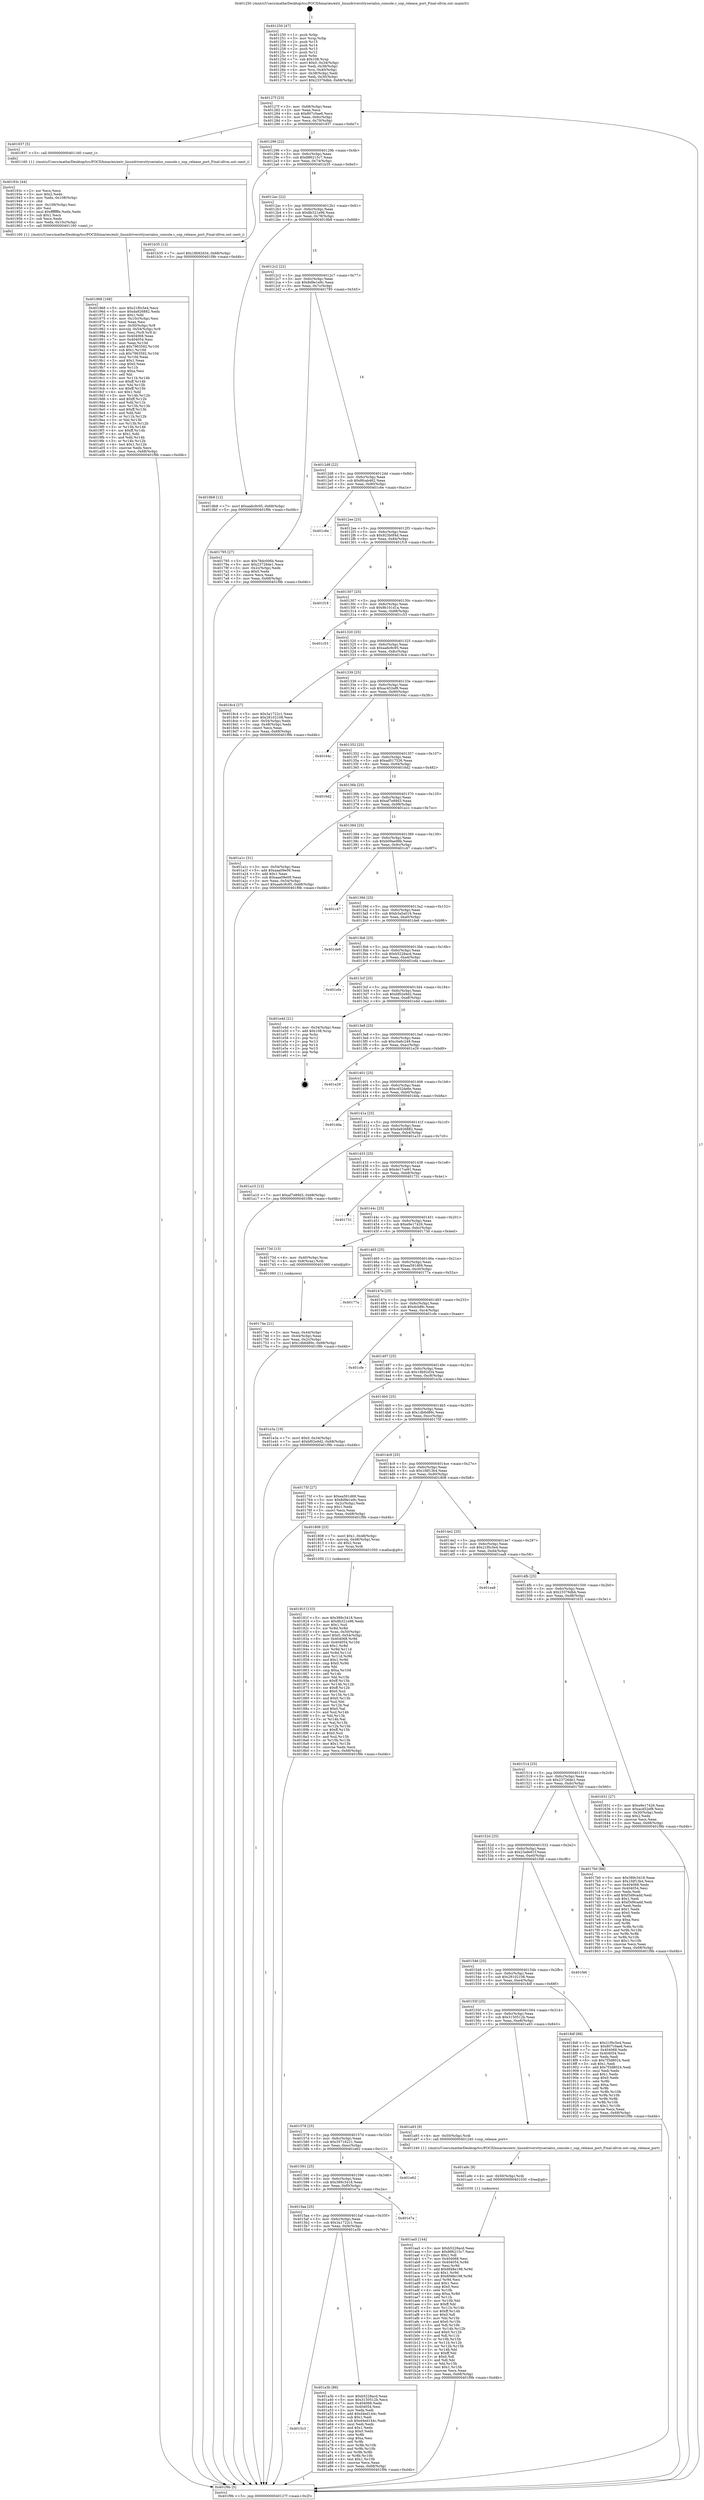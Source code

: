 digraph "0x401250" {
  label = "0x401250 (/mnt/c/Users/mathe/Desktop/tcc/POCII/binaries/extr_linuxdriversttyserialsn_console.c_snp_release_port_Final-ollvm.out::main(0))"
  labelloc = "t"
  node[shape=record]

  Entry [label="",width=0.3,height=0.3,shape=circle,fillcolor=black,style=filled]
  "0x40127f" [label="{
     0x40127f [23]\l
     | [instrs]\l
     &nbsp;&nbsp;0x40127f \<+3\>: mov -0x68(%rbp),%eax\l
     &nbsp;&nbsp;0x401282 \<+2\>: mov %eax,%ecx\l
     &nbsp;&nbsp;0x401284 \<+6\>: sub $0x807c0ae6,%ecx\l
     &nbsp;&nbsp;0x40128a \<+3\>: mov %eax,-0x6c(%rbp)\l
     &nbsp;&nbsp;0x40128d \<+3\>: mov %ecx,-0x70(%rbp)\l
     &nbsp;&nbsp;0x401290 \<+6\>: je 0000000000401937 \<main+0x6e7\>\l
  }"]
  "0x401937" [label="{
     0x401937 [5]\l
     | [instrs]\l
     &nbsp;&nbsp;0x401937 \<+5\>: call 0000000000401160 \<next_i\>\l
     | [calls]\l
     &nbsp;&nbsp;0x401160 \{1\} (/mnt/c/Users/mathe/Desktop/tcc/POCII/binaries/extr_linuxdriversttyserialsn_console.c_snp_release_port_Final-ollvm.out::next_i)\l
  }"]
  "0x401296" [label="{
     0x401296 [22]\l
     | [instrs]\l
     &nbsp;&nbsp;0x401296 \<+5\>: jmp 000000000040129b \<main+0x4b\>\l
     &nbsp;&nbsp;0x40129b \<+3\>: mov -0x6c(%rbp),%eax\l
     &nbsp;&nbsp;0x40129e \<+5\>: sub $0x886215c7,%eax\l
     &nbsp;&nbsp;0x4012a3 \<+3\>: mov %eax,-0x74(%rbp)\l
     &nbsp;&nbsp;0x4012a6 \<+6\>: je 0000000000401b35 \<main+0x8e5\>\l
  }"]
  Exit [label="",width=0.3,height=0.3,shape=circle,fillcolor=black,style=filled,peripheries=2]
  "0x401b35" [label="{
     0x401b35 [12]\l
     | [instrs]\l
     &nbsp;&nbsp;0x401b35 \<+7\>: movl $0x18b92d34,-0x68(%rbp)\l
     &nbsp;&nbsp;0x401b3c \<+5\>: jmp 0000000000401f9b \<main+0xd4b\>\l
  }"]
  "0x4012ac" [label="{
     0x4012ac [22]\l
     | [instrs]\l
     &nbsp;&nbsp;0x4012ac \<+5\>: jmp 00000000004012b1 \<main+0x61\>\l
     &nbsp;&nbsp;0x4012b1 \<+3\>: mov -0x6c(%rbp),%eax\l
     &nbsp;&nbsp;0x4012b4 \<+5\>: sub $0x8b321e96,%eax\l
     &nbsp;&nbsp;0x4012b9 \<+3\>: mov %eax,-0x78(%rbp)\l
     &nbsp;&nbsp;0x4012bc \<+6\>: je 00000000004018b8 \<main+0x668\>\l
  }"]
  "0x401aa5" [label="{
     0x401aa5 [144]\l
     | [instrs]\l
     &nbsp;&nbsp;0x401aa5 \<+5\>: mov $0xb5228acd,%eax\l
     &nbsp;&nbsp;0x401aaa \<+5\>: mov $0x886215c7,%ecx\l
     &nbsp;&nbsp;0x401aaf \<+2\>: mov $0x1,%dl\l
     &nbsp;&nbsp;0x401ab1 \<+7\>: mov 0x404068,%esi\l
     &nbsp;&nbsp;0x401ab8 \<+8\>: mov 0x404054,%r8d\l
     &nbsp;&nbsp;0x401ac0 \<+3\>: mov %esi,%r9d\l
     &nbsp;&nbsp;0x401ac3 \<+7\>: add $0x6f48e198,%r9d\l
     &nbsp;&nbsp;0x401aca \<+4\>: sub $0x1,%r9d\l
     &nbsp;&nbsp;0x401ace \<+7\>: sub $0x6f48e198,%r9d\l
     &nbsp;&nbsp;0x401ad5 \<+4\>: imul %r9d,%esi\l
     &nbsp;&nbsp;0x401ad9 \<+3\>: and $0x1,%esi\l
     &nbsp;&nbsp;0x401adc \<+3\>: cmp $0x0,%esi\l
     &nbsp;&nbsp;0x401adf \<+4\>: sete %r10b\l
     &nbsp;&nbsp;0x401ae3 \<+4\>: cmp $0xa,%r8d\l
     &nbsp;&nbsp;0x401ae7 \<+4\>: setl %r11b\l
     &nbsp;&nbsp;0x401aeb \<+3\>: mov %r10b,%bl\l
     &nbsp;&nbsp;0x401aee \<+3\>: xor $0xff,%bl\l
     &nbsp;&nbsp;0x401af1 \<+3\>: mov %r11b,%r14b\l
     &nbsp;&nbsp;0x401af4 \<+4\>: xor $0xff,%r14b\l
     &nbsp;&nbsp;0x401af8 \<+3\>: xor $0x0,%dl\l
     &nbsp;&nbsp;0x401afb \<+3\>: mov %bl,%r15b\l
     &nbsp;&nbsp;0x401afe \<+4\>: and $0x0,%r15b\l
     &nbsp;&nbsp;0x401b02 \<+3\>: and %dl,%r10b\l
     &nbsp;&nbsp;0x401b05 \<+3\>: mov %r14b,%r12b\l
     &nbsp;&nbsp;0x401b08 \<+4\>: and $0x0,%r12b\l
     &nbsp;&nbsp;0x401b0c \<+3\>: and %dl,%r11b\l
     &nbsp;&nbsp;0x401b0f \<+3\>: or %r10b,%r15b\l
     &nbsp;&nbsp;0x401b12 \<+3\>: or %r11b,%r12b\l
     &nbsp;&nbsp;0x401b15 \<+3\>: xor %r12b,%r15b\l
     &nbsp;&nbsp;0x401b18 \<+3\>: or %r14b,%bl\l
     &nbsp;&nbsp;0x401b1b \<+3\>: xor $0xff,%bl\l
     &nbsp;&nbsp;0x401b1e \<+3\>: or $0x0,%dl\l
     &nbsp;&nbsp;0x401b21 \<+2\>: and %dl,%bl\l
     &nbsp;&nbsp;0x401b23 \<+3\>: or %bl,%r15b\l
     &nbsp;&nbsp;0x401b26 \<+4\>: test $0x1,%r15b\l
     &nbsp;&nbsp;0x401b2a \<+3\>: cmovne %ecx,%eax\l
     &nbsp;&nbsp;0x401b2d \<+3\>: mov %eax,-0x68(%rbp)\l
     &nbsp;&nbsp;0x401b30 \<+5\>: jmp 0000000000401f9b \<main+0xd4b\>\l
  }"]
  "0x4018b8" [label="{
     0x4018b8 [12]\l
     | [instrs]\l
     &nbsp;&nbsp;0x4018b8 \<+7\>: movl $0xaa6c9c95,-0x68(%rbp)\l
     &nbsp;&nbsp;0x4018bf \<+5\>: jmp 0000000000401f9b \<main+0xd4b\>\l
  }"]
  "0x4012c2" [label="{
     0x4012c2 [22]\l
     | [instrs]\l
     &nbsp;&nbsp;0x4012c2 \<+5\>: jmp 00000000004012c7 \<main+0x77\>\l
     &nbsp;&nbsp;0x4012c7 \<+3\>: mov -0x6c(%rbp),%eax\l
     &nbsp;&nbsp;0x4012ca \<+5\>: sub $0x8d9e1e9c,%eax\l
     &nbsp;&nbsp;0x4012cf \<+3\>: mov %eax,-0x7c(%rbp)\l
     &nbsp;&nbsp;0x4012d2 \<+6\>: je 0000000000401795 \<main+0x545\>\l
  }"]
  "0x401a9c" [label="{
     0x401a9c [9]\l
     | [instrs]\l
     &nbsp;&nbsp;0x401a9c \<+4\>: mov -0x50(%rbp),%rdi\l
     &nbsp;&nbsp;0x401aa0 \<+5\>: call 0000000000401030 \<free@plt\>\l
     | [calls]\l
     &nbsp;&nbsp;0x401030 \{1\} (unknown)\l
  }"]
  "0x401795" [label="{
     0x401795 [27]\l
     | [instrs]\l
     &nbsp;&nbsp;0x401795 \<+5\>: mov $0x78dc006b,%eax\l
     &nbsp;&nbsp;0x40179a \<+5\>: mov $0x23726de1,%ecx\l
     &nbsp;&nbsp;0x40179f \<+3\>: mov -0x2c(%rbp),%edx\l
     &nbsp;&nbsp;0x4017a2 \<+3\>: cmp $0x0,%edx\l
     &nbsp;&nbsp;0x4017a5 \<+3\>: cmove %ecx,%eax\l
     &nbsp;&nbsp;0x4017a8 \<+3\>: mov %eax,-0x68(%rbp)\l
     &nbsp;&nbsp;0x4017ab \<+5\>: jmp 0000000000401f9b \<main+0xd4b\>\l
  }"]
  "0x4012d8" [label="{
     0x4012d8 [22]\l
     | [instrs]\l
     &nbsp;&nbsp;0x4012d8 \<+5\>: jmp 00000000004012dd \<main+0x8d\>\l
     &nbsp;&nbsp;0x4012dd \<+3\>: mov -0x6c(%rbp),%eax\l
     &nbsp;&nbsp;0x4012e0 \<+5\>: sub $0x8fcab462,%eax\l
     &nbsp;&nbsp;0x4012e5 \<+3\>: mov %eax,-0x80(%rbp)\l
     &nbsp;&nbsp;0x4012e8 \<+6\>: je 0000000000401c6e \<main+0xa1e\>\l
  }"]
  "0x4015c3" [label="{
     0x4015c3\l
  }", style=dashed]
  "0x401c6e" [label="{
     0x401c6e\l
  }", style=dashed]
  "0x4012ee" [label="{
     0x4012ee [25]\l
     | [instrs]\l
     &nbsp;&nbsp;0x4012ee \<+5\>: jmp 00000000004012f3 \<main+0xa3\>\l
     &nbsp;&nbsp;0x4012f3 \<+3\>: mov -0x6c(%rbp),%eax\l
     &nbsp;&nbsp;0x4012f6 \<+5\>: sub $0x923b0f4d,%eax\l
     &nbsp;&nbsp;0x4012fb \<+6\>: mov %eax,-0x84(%rbp)\l
     &nbsp;&nbsp;0x401301 \<+6\>: je 0000000000401f18 \<main+0xcc8\>\l
  }"]
  "0x401a3b" [label="{
     0x401a3b [88]\l
     | [instrs]\l
     &nbsp;&nbsp;0x401a3b \<+5\>: mov $0xb5228acd,%eax\l
     &nbsp;&nbsp;0x401a40 \<+5\>: mov $0x3150512b,%ecx\l
     &nbsp;&nbsp;0x401a45 \<+7\>: mov 0x404068,%edx\l
     &nbsp;&nbsp;0x401a4c \<+7\>: mov 0x404054,%esi\l
     &nbsp;&nbsp;0x401a53 \<+2\>: mov %edx,%edi\l
     &nbsp;&nbsp;0x401a55 \<+6\>: add $0xd4ed144c,%edi\l
     &nbsp;&nbsp;0x401a5b \<+3\>: sub $0x1,%edi\l
     &nbsp;&nbsp;0x401a5e \<+6\>: sub $0xd4ed144c,%edi\l
     &nbsp;&nbsp;0x401a64 \<+3\>: imul %edi,%edx\l
     &nbsp;&nbsp;0x401a67 \<+3\>: and $0x1,%edx\l
     &nbsp;&nbsp;0x401a6a \<+3\>: cmp $0x0,%edx\l
     &nbsp;&nbsp;0x401a6d \<+4\>: sete %r8b\l
     &nbsp;&nbsp;0x401a71 \<+3\>: cmp $0xa,%esi\l
     &nbsp;&nbsp;0x401a74 \<+4\>: setl %r9b\l
     &nbsp;&nbsp;0x401a78 \<+3\>: mov %r8b,%r10b\l
     &nbsp;&nbsp;0x401a7b \<+3\>: and %r9b,%r10b\l
     &nbsp;&nbsp;0x401a7e \<+3\>: xor %r9b,%r8b\l
     &nbsp;&nbsp;0x401a81 \<+3\>: or %r8b,%r10b\l
     &nbsp;&nbsp;0x401a84 \<+4\>: test $0x1,%r10b\l
     &nbsp;&nbsp;0x401a88 \<+3\>: cmovne %ecx,%eax\l
     &nbsp;&nbsp;0x401a8b \<+3\>: mov %eax,-0x68(%rbp)\l
     &nbsp;&nbsp;0x401a8e \<+5\>: jmp 0000000000401f9b \<main+0xd4b\>\l
  }"]
  "0x401f18" [label="{
     0x401f18\l
  }", style=dashed]
  "0x401307" [label="{
     0x401307 [25]\l
     | [instrs]\l
     &nbsp;&nbsp;0x401307 \<+5\>: jmp 000000000040130c \<main+0xbc\>\l
     &nbsp;&nbsp;0x40130c \<+3\>: mov -0x6c(%rbp),%eax\l
     &nbsp;&nbsp;0x40130f \<+5\>: sub $0x9b101d1a,%eax\l
     &nbsp;&nbsp;0x401314 \<+6\>: mov %eax,-0x88(%rbp)\l
     &nbsp;&nbsp;0x40131a \<+6\>: je 0000000000401c53 \<main+0xa03\>\l
  }"]
  "0x4015aa" [label="{
     0x4015aa [25]\l
     | [instrs]\l
     &nbsp;&nbsp;0x4015aa \<+5\>: jmp 00000000004015af \<main+0x35f\>\l
     &nbsp;&nbsp;0x4015af \<+3\>: mov -0x6c(%rbp),%eax\l
     &nbsp;&nbsp;0x4015b2 \<+5\>: sub $0x3a1722c1,%eax\l
     &nbsp;&nbsp;0x4015b7 \<+6\>: mov %eax,-0xf4(%rbp)\l
     &nbsp;&nbsp;0x4015bd \<+6\>: je 0000000000401a3b \<main+0x7eb\>\l
  }"]
  "0x401c53" [label="{
     0x401c53\l
  }", style=dashed]
  "0x401320" [label="{
     0x401320 [25]\l
     | [instrs]\l
     &nbsp;&nbsp;0x401320 \<+5\>: jmp 0000000000401325 \<main+0xd5\>\l
     &nbsp;&nbsp;0x401325 \<+3\>: mov -0x6c(%rbp),%eax\l
     &nbsp;&nbsp;0x401328 \<+5\>: sub $0xaa6c9c95,%eax\l
     &nbsp;&nbsp;0x40132d \<+6\>: mov %eax,-0x8c(%rbp)\l
     &nbsp;&nbsp;0x401333 \<+6\>: je 00000000004018c4 \<main+0x674\>\l
  }"]
  "0x401e7a" [label="{
     0x401e7a\l
  }", style=dashed]
  "0x4018c4" [label="{
     0x4018c4 [27]\l
     | [instrs]\l
     &nbsp;&nbsp;0x4018c4 \<+5\>: mov $0x3a1722c1,%eax\l
     &nbsp;&nbsp;0x4018c9 \<+5\>: mov $0x28102108,%ecx\l
     &nbsp;&nbsp;0x4018ce \<+3\>: mov -0x54(%rbp),%edx\l
     &nbsp;&nbsp;0x4018d1 \<+3\>: cmp -0x48(%rbp),%edx\l
     &nbsp;&nbsp;0x4018d4 \<+3\>: cmovl %ecx,%eax\l
     &nbsp;&nbsp;0x4018d7 \<+3\>: mov %eax,-0x68(%rbp)\l
     &nbsp;&nbsp;0x4018da \<+5\>: jmp 0000000000401f9b \<main+0xd4b\>\l
  }"]
  "0x401339" [label="{
     0x401339 [25]\l
     | [instrs]\l
     &nbsp;&nbsp;0x401339 \<+5\>: jmp 000000000040133e \<main+0xee\>\l
     &nbsp;&nbsp;0x40133e \<+3\>: mov -0x6c(%rbp),%eax\l
     &nbsp;&nbsp;0x401341 \<+5\>: sub $0xac452ef8,%eax\l
     &nbsp;&nbsp;0x401346 \<+6\>: mov %eax,-0x90(%rbp)\l
     &nbsp;&nbsp;0x40134c \<+6\>: je 000000000040164c \<main+0x3fc\>\l
  }"]
  "0x401591" [label="{
     0x401591 [25]\l
     | [instrs]\l
     &nbsp;&nbsp;0x401591 \<+5\>: jmp 0000000000401596 \<main+0x346\>\l
     &nbsp;&nbsp;0x401596 \<+3\>: mov -0x6c(%rbp),%eax\l
     &nbsp;&nbsp;0x401599 \<+5\>: sub $0x389c3418,%eax\l
     &nbsp;&nbsp;0x40159e \<+6\>: mov %eax,-0xf0(%rbp)\l
     &nbsp;&nbsp;0x4015a4 \<+6\>: je 0000000000401e7a \<main+0xc2a\>\l
  }"]
  "0x40164c" [label="{
     0x40164c\l
  }", style=dashed]
  "0x401352" [label="{
     0x401352 [25]\l
     | [instrs]\l
     &nbsp;&nbsp;0x401352 \<+5\>: jmp 0000000000401357 \<main+0x107\>\l
     &nbsp;&nbsp;0x401357 \<+3\>: mov -0x6c(%rbp),%eax\l
     &nbsp;&nbsp;0x40135a \<+5\>: sub $0xad017526,%eax\l
     &nbsp;&nbsp;0x40135f \<+6\>: mov %eax,-0x94(%rbp)\l
     &nbsp;&nbsp;0x401365 \<+6\>: je 00000000004016d2 \<main+0x482\>\l
  }"]
  "0x401e62" [label="{
     0x401e62\l
  }", style=dashed]
  "0x4016d2" [label="{
     0x4016d2\l
  }", style=dashed]
  "0x40136b" [label="{
     0x40136b [25]\l
     | [instrs]\l
     &nbsp;&nbsp;0x40136b \<+5\>: jmp 0000000000401370 \<main+0x120\>\l
     &nbsp;&nbsp;0x401370 \<+3\>: mov -0x6c(%rbp),%eax\l
     &nbsp;&nbsp;0x401373 \<+5\>: sub $0xaf7e89d3,%eax\l
     &nbsp;&nbsp;0x401378 \<+6\>: mov %eax,-0x98(%rbp)\l
     &nbsp;&nbsp;0x40137e \<+6\>: je 0000000000401a1c \<main+0x7cc\>\l
  }"]
  "0x401578" [label="{
     0x401578 [25]\l
     | [instrs]\l
     &nbsp;&nbsp;0x401578 \<+5\>: jmp 000000000040157d \<main+0x32d\>\l
     &nbsp;&nbsp;0x40157d \<+3\>: mov -0x6c(%rbp),%eax\l
     &nbsp;&nbsp;0x401580 \<+5\>: sub $0x35716221,%eax\l
     &nbsp;&nbsp;0x401585 \<+6\>: mov %eax,-0xec(%rbp)\l
     &nbsp;&nbsp;0x40158b \<+6\>: je 0000000000401e62 \<main+0xc12\>\l
  }"]
  "0x401a1c" [label="{
     0x401a1c [31]\l
     | [instrs]\l
     &nbsp;&nbsp;0x401a1c \<+3\>: mov -0x54(%rbp),%eax\l
     &nbsp;&nbsp;0x401a1f \<+5\>: add $0xaaa09e09,%eax\l
     &nbsp;&nbsp;0x401a24 \<+3\>: add $0x1,%eax\l
     &nbsp;&nbsp;0x401a27 \<+5\>: sub $0xaaa09e09,%eax\l
     &nbsp;&nbsp;0x401a2c \<+3\>: mov %eax,-0x54(%rbp)\l
     &nbsp;&nbsp;0x401a2f \<+7\>: movl $0xaa6c9c95,-0x68(%rbp)\l
     &nbsp;&nbsp;0x401a36 \<+5\>: jmp 0000000000401f9b \<main+0xd4b\>\l
  }"]
  "0x401384" [label="{
     0x401384 [25]\l
     | [instrs]\l
     &nbsp;&nbsp;0x401384 \<+5\>: jmp 0000000000401389 \<main+0x139\>\l
     &nbsp;&nbsp;0x401389 \<+3\>: mov -0x6c(%rbp),%eax\l
     &nbsp;&nbsp;0x40138c \<+5\>: sub $0xb09ae98b,%eax\l
     &nbsp;&nbsp;0x401391 \<+6\>: mov %eax,-0x9c(%rbp)\l
     &nbsp;&nbsp;0x401397 \<+6\>: je 0000000000401c47 \<main+0x9f7\>\l
  }"]
  "0x401a93" [label="{
     0x401a93 [9]\l
     | [instrs]\l
     &nbsp;&nbsp;0x401a93 \<+4\>: mov -0x50(%rbp),%rdi\l
     &nbsp;&nbsp;0x401a97 \<+5\>: call 0000000000401240 \<snp_release_port\>\l
     | [calls]\l
     &nbsp;&nbsp;0x401240 \{1\} (/mnt/c/Users/mathe/Desktop/tcc/POCII/binaries/extr_linuxdriversttyserialsn_console.c_snp_release_port_Final-ollvm.out::snp_release_port)\l
  }"]
  "0x401c47" [label="{
     0x401c47\l
  }", style=dashed]
  "0x40139d" [label="{
     0x40139d [25]\l
     | [instrs]\l
     &nbsp;&nbsp;0x40139d \<+5\>: jmp 00000000004013a2 \<main+0x152\>\l
     &nbsp;&nbsp;0x4013a2 \<+3\>: mov -0x6c(%rbp),%eax\l
     &nbsp;&nbsp;0x4013a5 \<+5\>: sub $0xb3a5a016,%eax\l
     &nbsp;&nbsp;0x4013aa \<+6\>: mov %eax,-0xa0(%rbp)\l
     &nbsp;&nbsp;0x4013b0 \<+6\>: je 0000000000401de6 \<main+0xb96\>\l
  }"]
  "0x401968" [label="{
     0x401968 [168]\l
     | [instrs]\l
     &nbsp;&nbsp;0x401968 \<+5\>: mov $0x21f0c5e4,%ecx\l
     &nbsp;&nbsp;0x40196d \<+5\>: mov $0xda926882,%edx\l
     &nbsp;&nbsp;0x401972 \<+3\>: mov $0x1,%dil\l
     &nbsp;&nbsp;0x401975 \<+6\>: mov -0x10c(%rbp),%esi\l
     &nbsp;&nbsp;0x40197b \<+3\>: imul %eax,%esi\l
     &nbsp;&nbsp;0x40197e \<+4\>: mov -0x50(%rbp),%r8\l
     &nbsp;&nbsp;0x401982 \<+4\>: movslq -0x54(%rbp),%r9\l
     &nbsp;&nbsp;0x401986 \<+4\>: mov %esi,(%r8,%r9,4)\l
     &nbsp;&nbsp;0x40198a \<+7\>: mov 0x404068,%eax\l
     &nbsp;&nbsp;0x401991 \<+7\>: mov 0x404054,%esi\l
     &nbsp;&nbsp;0x401998 \<+3\>: mov %eax,%r10d\l
     &nbsp;&nbsp;0x40199b \<+7\>: add $0x7963592,%r10d\l
     &nbsp;&nbsp;0x4019a2 \<+4\>: sub $0x1,%r10d\l
     &nbsp;&nbsp;0x4019a6 \<+7\>: sub $0x7963592,%r10d\l
     &nbsp;&nbsp;0x4019ad \<+4\>: imul %r10d,%eax\l
     &nbsp;&nbsp;0x4019b1 \<+3\>: and $0x1,%eax\l
     &nbsp;&nbsp;0x4019b4 \<+3\>: cmp $0x0,%eax\l
     &nbsp;&nbsp;0x4019b7 \<+4\>: sete %r11b\l
     &nbsp;&nbsp;0x4019bb \<+3\>: cmp $0xa,%esi\l
     &nbsp;&nbsp;0x4019be \<+3\>: setl %bl\l
     &nbsp;&nbsp;0x4019c1 \<+3\>: mov %r11b,%r14b\l
     &nbsp;&nbsp;0x4019c4 \<+4\>: xor $0xff,%r14b\l
     &nbsp;&nbsp;0x4019c8 \<+3\>: mov %bl,%r15b\l
     &nbsp;&nbsp;0x4019cb \<+4\>: xor $0xff,%r15b\l
     &nbsp;&nbsp;0x4019cf \<+4\>: xor $0x1,%dil\l
     &nbsp;&nbsp;0x4019d3 \<+3\>: mov %r14b,%r12b\l
     &nbsp;&nbsp;0x4019d6 \<+4\>: and $0xff,%r12b\l
     &nbsp;&nbsp;0x4019da \<+3\>: and %dil,%r11b\l
     &nbsp;&nbsp;0x4019dd \<+3\>: mov %r15b,%r13b\l
     &nbsp;&nbsp;0x4019e0 \<+4\>: and $0xff,%r13b\l
     &nbsp;&nbsp;0x4019e4 \<+3\>: and %dil,%bl\l
     &nbsp;&nbsp;0x4019e7 \<+3\>: or %r11b,%r12b\l
     &nbsp;&nbsp;0x4019ea \<+3\>: or %bl,%r13b\l
     &nbsp;&nbsp;0x4019ed \<+3\>: xor %r13b,%r12b\l
     &nbsp;&nbsp;0x4019f0 \<+3\>: or %r15b,%r14b\l
     &nbsp;&nbsp;0x4019f3 \<+4\>: xor $0xff,%r14b\l
     &nbsp;&nbsp;0x4019f7 \<+4\>: or $0x1,%dil\l
     &nbsp;&nbsp;0x4019fb \<+3\>: and %dil,%r14b\l
     &nbsp;&nbsp;0x4019fe \<+3\>: or %r14b,%r12b\l
     &nbsp;&nbsp;0x401a01 \<+4\>: test $0x1,%r12b\l
     &nbsp;&nbsp;0x401a05 \<+3\>: cmovne %edx,%ecx\l
     &nbsp;&nbsp;0x401a08 \<+3\>: mov %ecx,-0x68(%rbp)\l
     &nbsp;&nbsp;0x401a0b \<+5\>: jmp 0000000000401f9b \<main+0xd4b\>\l
  }"]
  "0x401de6" [label="{
     0x401de6\l
  }", style=dashed]
  "0x4013b6" [label="{
     0x4013b6 [25]\l
     | [instrs]\l
     &nbsp;&nbsp;0x4013b6 \<+5\>: jmp 00000000004013bb \<main+0x16b\>\l
     &nbsp;&nbsp;0x4013bb \<+3\>: mov -0x6c(%rbp),%eax\l
     &nbsp;&nbsp;0x4013be \<+5\>: sub $0xb5228acd,%eax\l
     &nbsp;&nbsp;0x4013c3 \<+6\>: mov %eax,-0xa4(%rbp)\l
     &nbsp;&nbsp;0x4013c9 \<+6\>: je 0000000000401efa \<main+0xcaa\>\l
  }"]
  "0x40193c" [label="{
     0x40193c [44]\l
     | [instrs]\l
     &nbsp;&nbsp;0x40193c \<+2\>: xor %ecx,%ecx\l
     &nbsp;&nbsp;0x40193e \<+5\>: mov $0x2,%edx\l
     &nbsp;&nbsp;0x401943 \<+6\>: mov %edx,-0x108(%rbp)\l
     &nbsp;&nbsp;0x401949 \<+1\>: cltd\l
     &nbsp;&nbsp;0x40194a \<+6\>: mov -0x108(%rbp),%esi\l
     &nbsp;&nbsp;0x401950 \<+2\>: idiv %esi\l
     &nbsp;&nbsp;0x401952 \<+6\>: imul $0xfffffffe,%edx,%edx\l
     &nbsp;&nbsp;0x401958 \<+3\>: sub $0x1,%ecx\l
     &nbsp;&nbsp;0x40195b \<+2\>: sub %ecx,%edx\l
     &nbsp;&nbsp;0x40195d \<+6\>: mov %edx,-0x10c(%rbp)\l
     &nbsp;&nbsp;0x401963 \<+5\>: call 0000000000401160 \<next_i\>\l
     | [calls]\l
     &nbsp;&nbsp;0x401160 \{1\} (/mnt/c/Users/mathe/Desktop/tcc/POCII/binaries/extr_linuxdriversttyserialsn_console.c_snp_release_port_Final-ollvm.out::next_i)\l
  }"]
  "0x401efa" [label="{
     0x401efa\l
  }", style=dashed]
  "0x4013cf" [label="{
     0x4013cf [25]\l
     | [instrs]\l
     &nbsp;&nbsp;0x4013cf \<+5\>: jmp 00000000004013d4 \<main+0x184\>\l
     &nbsp;&nbsp;0x4013d4 \<+3\>: mov -0x6c(%rbp),%eax\l
     &nbsp;&nbsp;0x4013d7 \<+5\>: sub $0xbf02e9d2,%eax\l
     &nbsp;&nbsp;0x4013dc \<+6\>: mov %eax,-0xa8(%rbp)\l
     &nbsp;&nbsp;0x4013e2 \<+6\>: je 0000000000401e4d \<main+0xbfd\>\l
  }"]
  "0x40155f" [label="{
     0x40155f [25]\l
     | [instrs]\l
     &nbsp;&nbsp;0x40155f \<+5\>: jmp 0000000000401564 \<main+0x314\>\l
     &nbsp;&nbsp;0x401564 \<+3\>: mov -0x6c(%rbp),%eax\l
     &nbsp;&nbsp;0x401567 \<+5\>: sub $0x3150512b,%eax\l
     &nbsp;&nbsp;0x40156c \<+6\>: mov %eax,-0xe8(%rbp)\l
     &nbsp;&nbsp;0x401572 \<+6\>: je 0000000000401a93 \<main+0x843\>\l
  }"]
  "0x401e4d" [label="{
     0x401e4d [21]\l
     | [instrs]\l
     &nbsp;&nbsp;0x401e4d \<+3\>: mov -0x34(%rbp),%eax\l
     &nbsp;&nbsp;0x401e50 \<+7\>: add $0x108,%rsp\l
     &nbsp;&nbsp;0x401e57 \<+1\>: pop %rbx\l
     &nbsp;&nbsp;0x401e58 \<+2\>: pop %r12\l
     &nbsp;&nbsp;0x401e5a \<+2\>: pop %r13\l
     &nbsp;&nbsp;0x401e5c \<+2\>: pop %r14\l
     &nbsp;&nbsp;0x401e5e \<+2\>: pop %r15\l
     &nbsp;&nbsp;0x401e60 \<+1\>: pop %rbp\l
     &nbsp;&nbsp;0x401e61 \<+1\>: ret\l
  }"]
  "0x4013e8" [label="{
     0x4013e8 [25]\l
     | [instrs]\l
     &nbsp;&nbsp;0x4013e8 \<+5\>: jmp 00000000004013ed \<main+0x19d\>\l
     &nbsp;&nbsp;0x4013ed \<+3\>: mov -0x6c(%rbp),%eax\l
     &nbsp;&nbsp;0x4013f0 \<+5\>: sub $0xc0a6c249,%eax\l
     &nbsp;&nbsp;0x4013f5 \<+6\>: mov %eax,-0xac(%rbp)\l
     &nbsp;&nbsp;0x4013fb \<+6\>: je 0000000000401e29 \<main+0xbd9\>\l
  }"]
  "0x4018df" [label="{
     0x4018df [88]\l
     | [instrs]\l
     &nbsp;&nbsp;0x4018df \<+5\>: mov $0x21f0c5e4,%eax\l
     &nbsp;&nbsp;0x4018e4 \<+5\>: mov $0x807c0ae6,%ecx\l
     &nbsp;&nbsp;0x4018e9 \<+7\>: mov 0x404068,%edx\l
     &nbsp;&nbsp;0x4018f0 \<+7\>: mov 0x404054,%esi\l
     &nbsp;&nbsp;0x4018f7 \<+2\>: mov %edx,%edi\l
     &nbsp;&nbsp;0x4018f9 \<+6\>: sub $0x7f3d8024,%edi\l
     &nbsp;&nbsp;0x4018ff \<+3\>: sub $0x1,%edi\l
     &nbsp;&nbsp;0x401902 \<+6\>: add $0x7f3d8024,%edi\l
     &nbsp;&nbsp;0x401908 \<+3\>: imul %edi,%edx\l
     &nbsp;&nbsp;0x40190b \<+3\>: and $0x1,%edx\l
     &nbsp;&nbsp;0x40190e \<+3\>: cmp $0x0,%edx\l
     &nbsp;&nbsp;0x401911 \<+4\>: sete %r8b\l
     &nbsp;&nbsp;0x401915 \<+3\>: cmp $0xa,%esi\l
     &nbsp;&nbsp;0x401918 \<+4\>: setl %r9b\l
     &nbsp;&nbsp;0x40191c \<+3\>: mov %r8b,%r10b\l
     &nbsp;&nbsp;0x40191f \<+3\>: and %r9b,%r10b\l
     &nbsp;&nbsp;0x401922 \<+3\>: xor %r9b,%r8b\l
     &nbsp;&nbsp;0x401925 \<+3\>: or %r8b,%r10b\l
     &nbsp;&nbsp;0x401928 \<+4\>: test $0x1,%r10b\l
     &nbsp;&nbsp;0x40192c \<+3\>: cmovne %ecx,%eax\l
     &nbsp;&nbsp;0x40192f \<+3\>: mov %eax,-0x68(%rbp)\l
     &nbsp;&nbsp;0x401932 \<+5\>: jmp 0000000000401f9b \<main+0xd4b\>\l
  }"]
  "0x401e29" [label="{
     0x401e29\l
  }", style=dashed]
  "0x401401" [label="{
     0x401401 [25]\l
     | [instrs]\l
     &nbsp;&nbsp;0x401401 \<+5\>: jmp 0000000000401406 \<main+0x1b6\>\l
     &nbsp;&nbsp;0x401406 \<+3\>: mov -0x6c(%rbp),%eax\l
     &nbsp;&nbsp;0x401409 \<+5\>: sub $0xc452de6e,%eax\l
     &nbsp;&nbsp;0x40140e \<+6\>: mov %eax,-0xb0(%rbp)\l
     &nbsp;&nbsp;0x401414 \<+6\>: je 0000000000401dda \<main+0xb8a\>\l
  }"]
  "0x401546" [label="{
     0x401546 [25]\l
     | [instrs]\l
     &nbsp;&nbsp;0x401546 \<+5\>: jmp 000000000040154b \<main+0x2fb\>\l
     &nbsp;&nbsp;0x40154b \<+3\>: mov -0x6c(%rbp),%eax\l
     &nbsp;&nbsp;0x40154e \<+5\>: sub $0x28102108,%eax\l
     &nbsp;&nbsp;0x401553 \<+6\>: mov %eax,-0xe4(%rbp)\l
     &nbsp;&nbsp;0x401559 \<+6\>: je 00000000004018df \<main+0x68f\>\l
  }"]
  "0x401dda" [label="{
     0x401dda\l
  }", style=dashed]
  "0x40141a" [label="{
     0x40141a [25]\l
     | [instrs]\l
     &nbsp;&nbsp;0x40141a \<+5\>: jmp 000000000040141f \<main+0x1cf\>\l
     &nbsp;&nbsp;0x40141f \<+3\>: mov -0x6c(%rbp),%eax\l
     &nbsp;&nbsp;0x401422 \<+5\>: sub $0xda926882,%eax\l
     &nbsp;&nbsp;0x401427 \<+6\>: mov %eax,-0xb4(%rbp)\l
     &nbsp;&nbsp;0x40142d \<+6\>: je 0000000000401a10 \<main+0x7c0\>\l
  }"]
  "0x401f46" [label="{
     0x401f46\l
  }", style=dashed]
  "0x401a10" [label="{
     0x401a10 [12]\l
     | [instrs]\l
     &nbsp;&nbsp;0x401a10 \<+7\>: movl $0xaf7e89d3,-0x68(%rbp)\l
     &nbsp;&nbsp;0x401a17 \<+5\>: jmp 0000000000401f9b \<main+0xd4b\>\l
  }"]
  "0x401433" [label="{
     0x401433 [25]\l
     | [instrs]\l
     &nbsp;&nbsp;0x401433 \<+5\>: jmp 0000000000401438 \<main+0x1e8\>\l
     &nbsp;&nbsp;0x401438 \<+3\>: mov -0x6c(%rbp),%eax\l
     &nbsp;&nbsp;0x40143b \<+5\>: sub $0xde17ce91,%eax\l
     &nbsp;&nbsp;0x401440 \<+6\>: mov %eax,-0xb8(%rbp)\l
     &nbsp;&nbsp;0x401446 \<+6\>: je 0000000000401731 \<main+0x4e1\>\l
  }"]
  "0x40181f" [label="{
     0x40181f [153]\l
     | [instrs]\l
     &nbsp;&nbsp;0x40181f \<+5\>: mov $0x389c3418,%ecx\l
     &nbsp;&nbsp;0x401824 \<+5\>: mov $0x8b321e96,%edx\l
     &nbsp;&nbsp;0x401829 \<+3\>: mov $0x1,%sil\l
     &nbsp;&nbsp;0x40182c \<+3\>: xor %r8d,%r8d\l
     &nbsp;&nbsp;0x40182f \<+4\>: mov %rax,-0x50(%rbp)\l
     &nbsp;&nbsp;0x401833 \<+7\>: movl $0x0,-0x54(%rbp)\l
     &nbsp;&nbsp;0x40183a \<+8\>: mov 0x404068,%r9d\l
     &nbsp;&nbsp;0x401842 \<+8\>: mov 0x404054,%r10d\l
     &nbsp;&nbsp;0x40184a \<+4\>: sub $0x1,%r8d\l
     &nbsp;&nbsp;0x40184e \<+3\>: mov %r9d,%r11d\l
     &nbsp;&nbsp;0x401851 \<+3\>: add %r8d,%r11d\l
     &nbsp;&nbsp;0x401854 \<+4\>: imul %r11d,%r9d\l
     &nbsp;&nbsp;0x401858 \<+4\>: and $0x1,%r9d\l
     &nbsp;&nbsp;0x40185c \<+4\>: cmp $0x0,%r9d\l
     &nbsp;&nbsp;0x401860 \<+3\>: sete %bl\l
     &nbsp;&nbsp;0x401863 \<+4\>: cmp $0xa,%r10d\l
     &nbsp;&nbsp;0x401867 \<+4\>: setl %r14b\l
     &nbsp;&nbsp;0x40186b \<+3\>: mov %bl,%r15b\l
     &nbsp;&nbsp;0x40186e \<+4\>: xor $0xff,%r15b\l
     &nbsp;&nbsp;0x401872 \<+3\>: mov %r14b,%r12b\l
     &nbsp;&nbsp;0x401875 \<+4\>: xor $0xff,%r12b\l
     &nbsp;&nbsp;0x401879 \<+4\>: xor $0x0,%sil\l
     &nbsp;&nbsp;0x40187d \<+3\>: mov %r15b,%r13b\l
     &nbsp;&nbsp;0x401880 \<+4\>: and $0x0,%r13b\l
     &nbsp;&nbsp;0x401884 \<+3\>: and %sil,%bl\l
     &nbsp;&nbsp;0x401887 \<+3\>: mov %r12b,%al\l
     &nbsp;&nbsp;0x40188a \<+2\>: and $0x0,%al\l
     &nbsp;&nbsp;0x40188c \<+3\>: and %sil,%r14b\l
     &nbsp;&nbsp;0x40188f \<+3\>: or %bl,%r13b\l
     &nbsp;&nbsp;0x401892 \<+3\>: or %r14b,%al\l
     &nbsp;&nbsp;0x401895 \<+3\>: xor %al,%r13b\l
     &nbsp;&nbsp;0x401898 \<+3\>: or %r12b,%r15b\l
     &nbsp;&nbsp;0x40189b \<+4\>: xor $0xff,%r15b\l
     &nbsp;&nbsp;0x40189f \<+4\>: or $0x0,%sil\l
     &nbsp;&nbsp;0x4018a3 \<+3\>: and %sil,%r15b\l
     &nbsp;&nbsp;0x4018a6 \<+3\>: or %r15b,%r13b\l
     &nbsp;&nbsp;0x4018a9 \<+4\>: test $0x1,%r13b\l
     &nbsp;&nbsp;0x4018ad \<+3\>: cmovne %edx,%ecx\l
     &nbsp;&nbsp;0x4018b0 \<+3\>: mov %ecx,-0x68(%rbp)\l
     &nbsp;&nbsp;0x4018b3 \<+5\>: jmp 0000000000401f9b \<main+0xd4b\>\l
  }"]
  "0x401731" [label="{
     0x401731\l
  }", style=dashed]
  "0x40144c" [label="{
     0x40144c [25]\l
     | [instrs]\l
     &nbsp;&nbsp;0x40144c \<+5\>: jmp 0000000000401451 \<main+0x201\>\l
     &nbsp;&nbsp;0x401451 \<+3\>: mov -0x6c(%rbp),%eax\l
     &nbsp;&nbsp;0x401454 \<+5\>: sub $0xe9e17426,%eax\l
     &nbsp;&nbsp;0x401459 \<+6\>: mov %eax,-0xbc(%rbp)\l
     &nbsp;&nbsp;0x40145f \<+6\>: je 000000000040173d \<main+0x4ed\>\l
  }"]
  "0x40152d" [label="{
     0x40152d [25]\l
     | [instrs]\l
     &nbsp;&nbsp;0x40152d \<+5\>: jmp 0000000000401532 \<main+0x2e2\>\l
     &nbsp;&nbsp;0x401532 \<+3\>: mov -0x6c(%rbp),%eax\l
     &nbsp;&nbsp;0x401535 \<+5\>: sub $0x23a9e61f,%eax\l
     &nbsp;&nbsp;0x40153a \<+6\>: mov %eax,-0xe0(%rbp)\l
     &nbsp;&nbsp;0x401540 \<+6\>: je 0000000000401f46 \<main+0xcf6\>\l
  }"]
  "0x40173d" [label="{
     0x40173d [13]\l
     | [instrs]\l
     &nbsp;&nbsp;0x40173d \<+4\>: mov -0x40(%rbp),%rax\l
     &nbsp;&nbsp;0x401741 \<+4\>: mov 0x8(%rax),%rdi\l
     &nbsp;&nbsp;0x401745 \<+5\>: call 0000000000401060 \<atoi@plt\>\l
     | [calls]\l
     &nbsp;&nbsp;0x401060 \{1\} (unknown)\l
  }"]
  "0x401465" [label="{
     0x401465 [25]\l
     | [instrs]\l
     &nbsp;&nbsp;0x401465 \<+5\>: jmp 000000000040146a \<main+0x21a\>\l
     &nbsp;&nbsp;0x40146a \<+3\>: mov -0x6c(%rbp),%eax\l
     &nbsp;&nbsp;0x40146d \<+5\>: sub $0xea591d69,%eax\l
     &nbsp;&nbsp;0x401472 \<+6\>: mov %eax,-0xc0(%rbp)\l
     &nbsp;&nbsp;0x401478 \<+6\>: je 000000000040177a \<main+0x52a\>\l
  }"]
  "0x4017b0" [label="{
     0x4017b0 [88]\l
     | [instrs]\l
     &nbsp;&nbsp;0x4017b0 \<+5\>: mov $0x389c3418,%eax\l
     &nbsp;&nbsp;0x4017b5 \<+5\>: mov $0x1fdf13b4,%ecx\l
     &nbsp;&nbsp;0x4017ba \<+7\>: mov 0x404068,%edx\l
     &nbsp;&nbsp;0x4017c1 \<+7\>: mov 0x404054,%esi\l
     &nbsp;&nbsp;0x4017c8 \<+2\>: mov %edx,%edi\l
     &nbsp;&nbsp;0x4017ca \<+6\>: add $0xf3d9cadd,%edi\l
     &nbsp;&nbsp;0x4017d0 \<+3\>: sub $0x1,%edi\l
     &nbsp;&nbsp;0x4017d3 \<+6\>: sub $0xf3d9cadd,%edi\l
     &nbsp;&nbsp;0x4017d9 \<+3\>: imul %edi,%edx\l
     &nbsp;&nbsp;0x4017dc \<+3\>: and $0x1,%edx\l
     &nbsp;&nbsp;0x4017df \<+3\>: cmp $0x0,%edx\l
     &nbsp;&nbsp;0x4017e2 \<+4\>: sete %r8b\l
     &nbsp;&nbsp;0x4017e6 \<+3\>: cmp $0xa,%esi\l
     &nbsp;&nbsp;0x4017e9 \<+4\>: setl %r9b\l
     &nbsp;&nbsp;0x4017ed \<+3\>: mov %r8b,%r10b\l
     &nbsp;&nbsp;0x4017f0 \<+3\>: and %r9b,%r10b\l
     &nbsp;&nbsp;0x4017f3 \<+3\>: xor %r9b,%r8b\l
     &nbsp;&nbsp;0x4017f6 \<+3\>: or %r8b,%r10b\l
     &nbsp;&nbsp;0x4017f9 \<+4\>: test $0x1,%r10b\l
     &nbsp;&nbsp;0x4017fd \<+3\>: cmovne %ecx,%eax\l
     &nbsp;&nbsp;0x401800 \<+3\>: mov %eax,-0x68(%rbp)\l
     &nbsp;&nbsp;0x401803 \<+5\>: jmp 0000000000401f9b \<main+0xd4b\>\l
  }"]
  "0x40177a" [label="{
     0x40177a\l
  }", style=dashed]
  "0x40147e" [label="{
     0x40147e [25]\l
     | [instrs]\l
     &nbsp;&nbsp;0x40147e \<+5\>: jmp 0000000000401483 \<main+0x233\>\l
     &nbsp;&nbsp;0x401483 \<+3\>: mov -0x6c(%rbp),%eax\l
     &nbsp;&nbsp;0x401486 \<+5\>: sub $0xdcb8fc,%eax\l
     &nbsp;&nbsp;0x40148b \<+6\>: mov %eax,-0xc4(%rbp)\l
     &nbsp;&nbsp;0x401491 \<+6\>: je 0000000000401cfe \<main+0xaae\>\l
  }"]
  "0x40174a" [label="{
     0x40174a [21]\l
     | [instrs]\l
     &nbsp;&nbsp;0x40174a \<+3\>: mov %eax,-0x44(%rbp)\l
     &nbsp;&nbsp;0x40174d \<+3\>: mov -0x44(%rbp),%eax\l
     &nbsp;&nbsp;0x401750 \<+3\>: mov %eax,-0x2c(%rbp)\l
     &nbsp;&nbsp;0x401753 \<+7\>: movl $0x1db6d89c,-0x68(%rbp)\l
     &nbsp;&nbsp;0x40175a \<+5\>: jmp 0000000000401f9b \<main+0xd4b\>\l
  }"]
  "0x401cfe" [label="{
     0x401cfe\l
  }", style=dashed]
  "0x401497" [label="{
     0x401497 [25]\l
     | [instrs]\l
     &nbsp;&nbsp;0x401497 \<+5\>: jmp 000000000040149c \<main+0x24c\>\l
     &nbsp;&nbsp;0x40149c \<+3\>: mov -0x6c(%rbp),%eax\l
     &nbsp;&nbsp;0x40149f \<+5\>: sub $0x18b92d34,%eax\l
     &nbsp;&nbsp;0x4014a4 \<+6\>: mov %eax,-0xc8(%rbp)\l
     &nbsp;&nbsp;0x4014aa \<+6\>: je 0000000000401e3a \<main+0xbea\>\l
  }"]
  "0x401250" [label="{
     0x401250 [47]\l
     | [instrs]\l
     &nbsp;&nbsp;0x401250 \<+1\>: push %rbp\l
     &nbsp;&nbsp;0x401251 \<+3\>: mov %rsp,%rbp\l
     &nbsp;&nbsp;0x401254 \<+2\>: push %r15\l
     &nbsp;&nbsp;0x401256 \<+2\>: push %r14\l
     &nbsp;&nbsp;0x401258 \<+2\>: push %r13\l
     &nbsp;&nbsp;0x40125a \<+2\>: push %r12\l
     &nbsp;&nbsp;0x40125c \<+1\>: push %rbx\l
     &nbsp;&nbsp;0x40125d \<+7\>: sub $0x108,%rsp\l
     &nbsp;&nbsp;0x401264 \<+7\>: movl $0x0,-0x34(%rbp)\l
     &nbsp;&nbsp;0x40126b \<+3\>: mov %edi,-0x38(%rbp)\l
     &nbsp;&nbsp;0x40126e \<+4\>: mov %rsi,-0x40(%rbp)\l
     &nbsp;&nbsp;0x401272 \<+3\>: mov -0x38(%rbp),%edi\l
     &nbsp;&nbsp;0x401275 \<+3\>: mov %edi,-0x30(%rbp)\l
     &nbsp;&nbsp;0x401278 \<+7\>: movl $0x23376dbb,-0x68(%rbp)\l
  }"]
  "0x401e3a" [label="{
     0x401e3a [19]\l
     | [instrs]\l
     &nbsp;&nbsp;0x401e3a \<+7\>: movl $0x0,-0x34(%rbp)\l
     &nbsp;&nbsp;0x401e41 \<+7\>: movl $0xbf02e9d2,-0x68(%rbp)\l
     &nbsp;&nbsp;0x401e48 \<+5\>: jmp 0000000000401f9b \<main+0xd4b\>\l
  }"]
  "0x4014b0" [label="{
     0x4014b0 [25]\l
     | [instrs]\l
     &nbsp;&nbsp;0x4014b0 \<+5\>: jmp 00000000004014b5 \<main+0x265\>\l
     &nbsp;&nbsp;0x4014b5 \<+3\>: mov -0x6c(%rbp),%eax\l
     &nbsp;&nbsp;0x4014b8 \<+5\>: sub $0x1db6d89c,%eax\l
     &nbsp;&nbsp;0x4014bd \<+6\>: mov %eax,-0xcc(%rbp)\l
     &nbsp;&nbsp;0x4014c3 \<+6\>: je 000000000040175f \<main+0x50f\>\l
  }"]
  "0x401f9b" [label="{
     0x401f9b [5]\l
     | [instrs]\l
     &nbsp;&nbsp;0x401f9b \<+5\>: jmp 000000000040127f \<main+0x2f\>\l
  }"]
  "0x40175f" [label="{
     0x40175f [27]\l
     | [instrs]\l
     &nbsp;&nbsp;0x40175f \<+5\>: mov $0xea591d69,%eax\l
     &nbsp;&nbsp;0x401764 \<+5\>: mov $0x8d9e1e9c,%ecx\l
     &nbsp;&nbsp;0x401769 \<+3\>: mov -0x2c(%rbp),%edx\l
     &nbsp;&nbsp;0x40176c \<+3\>: cmp $0x1,%edx\l
     &nbsp;&nbsp;0x40176f \<+3\>: cmovl %ecx,%eax\l
     &nbsp;&nbsp;0x401772 \<+3\>: mov %eax,-0x68(%rbp)\l
     &nbsp;&nbsp;0x401775 \<+5\>: jmp 0000000000401f9b \<main+0xd4b\>\l
  }"]
  "0x4014c9" [label="{
     0x4014c9 [25]\l
     | [instrs]\l
     &nbsp;&nbsp;0x4014c9 \<+5\>: jmp 00000000004014ce \<main+0x27e\>\l
     &nbsp;&nbsp;0x4014ce \<+3\>: mov -0x6c(%rbp),%eax\l
     &nbsp;&nbsp;0x4014d1 \<+5\>: sub $0x1fdf13b4,%eax\l
     &nbsp;&nbsp;0x4014d6 \<+6\>: mov %eax,-0xd0(%rbp)\l
     &nbsp;&nbsp;0x4014dc \<+6\>: je 0000000000401808 \<main+0x5b8\>\l
  }"]
  "0x401514" [label="{
     0x401514 [25]\l
     | [instrs]\l
     &nbsp;&nbsp;0x401514 \<+5\>: jmp 0000000000401519 \<main+0x2c9\>\l
     &nbsp;&nbsp;0x401519 \<+3\>: mov -0x6c(%rbp),%eax\l
     &nbsp;&nbsp;0x40151c \<+5\>: sub $0x23726de1,%eax\l
     &nbsp;&nbsp;0x401521 \<+6\>: mov %eax,-0xdc(%rbp)\l
     &nbsp;&nbsp;0x401527 \<+6\>: je 00000000004017b0 \<main+0x560\>\l
  }"]
  "0x401808" [label="{
     0x401808 [23]\l
     | [instrs]\l
     &nbsp;&nbsp;0x401808 \<+7\>: movl $0x1,-0x48(%rbp)\l
     &nbsp;&nbsp;0x40180f \<+4\>: movslq -0x48(%rbp),%rax\l
     &nbsp;&nbsp;0x401813 \<+4\>: shl $0x2,%rax\l
     &nbsp;&nbsp;0x401817 \<+3\>: mov %rax,%rdi\l
     &nbsp;&nbsp;0x40181a \<+5\>: call 0000000000401050 \<malloc@plt\>\l
     | [calls]\l
     &nbsp;&nbsp;0x401050 \{1\} (unknown)\l
  }"]
  "0x4014e2" [label="{
     0x4014e2 [25]\l
     | [instrs]\l
     &nbsp;&nbsp;0x4014e2 \<+5\>: jmp 00000000004014e7 \<main+0x297\>\l
     &nbsp;&nbsp;0x4014e7 \<+3\>: mov -0x6c(%rbp),%eax\l
     &nbsp;&nbsp;0x4014ea \<+5\>: sub $0x21f0c5e4,%eax\l
     &nbsp;&nbsp;0x4014ef \<+6\>: mov %eax,-0xd4(%rbp)\l
     &nbsp;&nbsp;0x4014f5 \<+6\>: je 0000000000401ea8 \<main+0xc58\>\l
  }"]
  "0x401631" [label="{
     0x401631 [27]\l
     | [instrs]\l
     &nbsp;&nbsp;0x401631 \<+5\>: mov $0xe9e17426,%eax\l
     &nbsp;&nbsp;0x401636 \<+5\>: mov $0xac452ef8,%ecx\l
     &nbsp;&nbsp;0x40163b \<+3\>: mov -0x30(%rbp),%edx\l
     &nbsp;&nbsp;0x40163e \<+3\>: cmp $0x2,%edx\l
     &nbsp;&nbsp;0x401641 \<+3\>: cmovne %ecx,%eax\l
     &nbsp;&nbsp;0x401644 \<+3\>: mov %eax,-0x68(%rbp)\l
     &nbsp;&nbsp;0x401647 \<+5\>: jmp 0000000000401f9b \<main+0xd4b\>\l
  }"]
  "0x401ea8" [label="{
     0x401ea8\l
  }", style=dashed]
  "0x4014fb" [label="{
     0x4014fb [25]\l
     | [instrs]\l
     &nbsp;&nbsp;0x4014fb \<+5\>: jmp 0000000000401500 \<main+0x2b0\>\l
     &nbsp;&nbsp;0x401500 \<+3\>: mov -0x6c(%rbp),%eax\l
     &nbsp;&nbsp;0x401503 \<+5\>: sub $0x23376dbb,%eax\l
     &nbsp;&nbsp;0x401508 \<+6\>: mov %eax,-0xd8(%rbp)\l
     &nbsp;&nbsp;0x40150e \<+6\>: je 0000000000401631 \<main+0x3e1\>\l
  }"]
  Entry -> "0x401250" [label=" 1"]
  "0x40127f" -> "0x401937" [label=" 1"]
  "0x40127f" -> "0x401296" [label=" 17"]
  "0x401e4d" -> Exit [label=" 1"]
  "0x401296" -> "0x401b35" [label=" 1"]
  "0x401296" -> "0x4012ac" [label=" 16"]
  "0x401e3a" -> "0x401f9b" [label=" 1"]
  "0x4012ac" -> "0x4018b8" [label=" 1"]
  "0x4012ac" -> "0x4012c2" [label=" 15"]
  "0x401b35" -> "0x401f9b" [label=" 1"]
  "0x4012c2" -> "0x401795" [label=" 1"]
  "0x4012c2" -> "0x4012d8" [label=" 14"]
  "0x401aa5" -> "0x401f9b" [label=" 1"]
  "0x4012d8" -> "0x401c6e" [label=" 0"]
  "0x4012d8" -> "0x4012ee" [label=" 14"]
  "0x401a9c" -> "0x401aa5" [label=" 1"]
  "0x4012ee" -> "0x401f18" [label=" 0"]
  "0x4012ee" -> "0x401307" [label=" 14"]
  "0x401a93" -> "0x401a9c" [label=" 1"]
  "0x401307" -> "0x401c53" [label=" 0"]
  "0x401307" -> "0x401320" [label=" 14"]
  "0x4015aa" -> "0x4015c3" [label=" 0"]
  "0x401320" -> "0x4018c4" [label=" 2"]
  "0x401320" -> "0x401339" [label=" 12"]
  "0x4015aa" -> "0x401a3b" [label=" 1"]
  "0x401339" -> "0x40164c" [label=" 0"]
  "0x401339" -> "0x401352" [label=" 12"]
  "0x401591" -> "0x4015aa" [label=" 1"]
  "0x401352" -> "0x4016d2" [label=" 0"]
  "0x401352" -> "0x40136b" [label=" 12"]
  "0x401591" -> "0x401e7a" [label=" 0"]
  "0x40136b" -> "0x401a1c" [label=" 1"]
  "0x40136b" -> "0x401384" [label=" 11"]
  "0x401578" -> "0x401591" [label=" 1"]
  "0x401384" -> "0x401c47" [label=" 0"]
  "0x401384" -> "0x40139d" [label=" 11"]
  "0x401578" -> "0x401e62" [label=" 0"]
  "0x40139d" -> "0x401de6" [label=" 0"]
  "0x40139d" -> "0x4013b6" [label=" 11"]
  "0x40155f" -> "0x401578" [label=" 1"]
  "0x4013b6" -> "0x401efa" [label=" 0"]
  "0x4013b6" -> "0x4013cf" [label=" 11"]
  "0x40155f" -> "0x401a93" [label=" 1"]
  "0x4013cf" -> "0x401e4d" [label=" 1"]
  "0x4013cf" -> "0x4013e8" [label=" 10"]
  "0x401a3b" -> "0x401f9b" [label=" 1"]
  "0x4013e8" -> "0x401e29" [label=" 0"]
  "0x4013e8" -> "0x401401" [label=" 10"]
  "0x401a1c" -> "0x401f9b" [label=" 1"]
  "0x401401" -> "0x401dda" [label=" 0"]
  "0x401401" -> "0x40141a" [label=" 10"]
  "0x401968" -> "0x401f9b" [label=" 1"]
  "0x40141a" -> "0x401a10" [label=" 1"]
  "0x40141a" -> "0x401433" [label=" 9"]
  "0x40193c" -> "0x401968" [label=" 1"]
  "0x401433" -> "0x401731" [label=" 0"]
  "0x401433" -> "0x40144c" [label=" 9"]
  "0x4018df" -> "0x401f9b" [label=" 1"]
  "0x40144c" -> "0x40173d" [label=" 1"]
  "0x40144c" -> "0x401465" [label=" 8"]
  "0x401546" -> "0x40155f" [label=" 2"]
  "0x401465" -> "0x40177a" [label=" 0"]
  "0x401465" -> "0x40147e" [label=" 8"]
  "0x401546" -> "0x4018df" [label=" 1"]
  "0x40147e" -> "0x401cfe" [label=" 0"]
  "0x40147e" -> "0x401497" [label=" 8"]
  "0x40152d" -> "0x401546" [label=" 3"]
  "0x401497" -> "0x401e3a" [label=" 1"]
  "0x401497" -> "0x4014b0" [label=" 7"]
  "0x40152d" -> "0x401f46" [label=" 0"]
  "0x4014b0" -> "0x40175f" [label=" 1"]
  "0x4014b0" -> "0x4014c9" [label=" 6"]
  "0x401937" -> "0x40193c" [label=" 1"]
  "0x4014c9" -> "0x401808" [label=" 1"]
  "0x4014c9" -> "0x4014e2" [label=" 5"]
  "0x4018c4" -> "0x401f9b" [label=" 2"]
  "0x4014e2" -> "0x401ea8" [label=" 0"]
  "0x4014e2" -> "0x4014fb" [label=" 5"]
  "0x4018b8" -> "0x401f9b" [label=" 1"]
  "0x4014fb" -> "0x401631" [label=" 1"]
  "0x4014fb" -> "0x401514" [label=" 4"]
  "0x401631" -> "0x401f9b" [label=" 1"]
  "0x401250" -> "0x40127f" [label=" 1"]
  "0x401f9b" -> "0x40127f" [label=" 17"]
  "0x40173d" -> "0x40174a" [label=" 1"]
  "0x40174a" -> "0x401f9b" [label=" 1"]
  "0x40175f" -> "0x401f9b" [label=" 1"]
  "0x401795" -> "0x401f9b" [label=" 1"]
  "0x401a10" -> "0x401f9b" [label=" 1"]
  "0x401514" -> "0x4017b0" [label=" 1"]
  "0x401514" -> "0x40152d" [label=" 3"]
  "0x4017b0" -> "0x401f9b" [label=" 1"]
  "0x401808" -> "0x40181f" [label=" 1"]
  "0x40181f" -> "0x401f9b" [label=" 1"]
}

